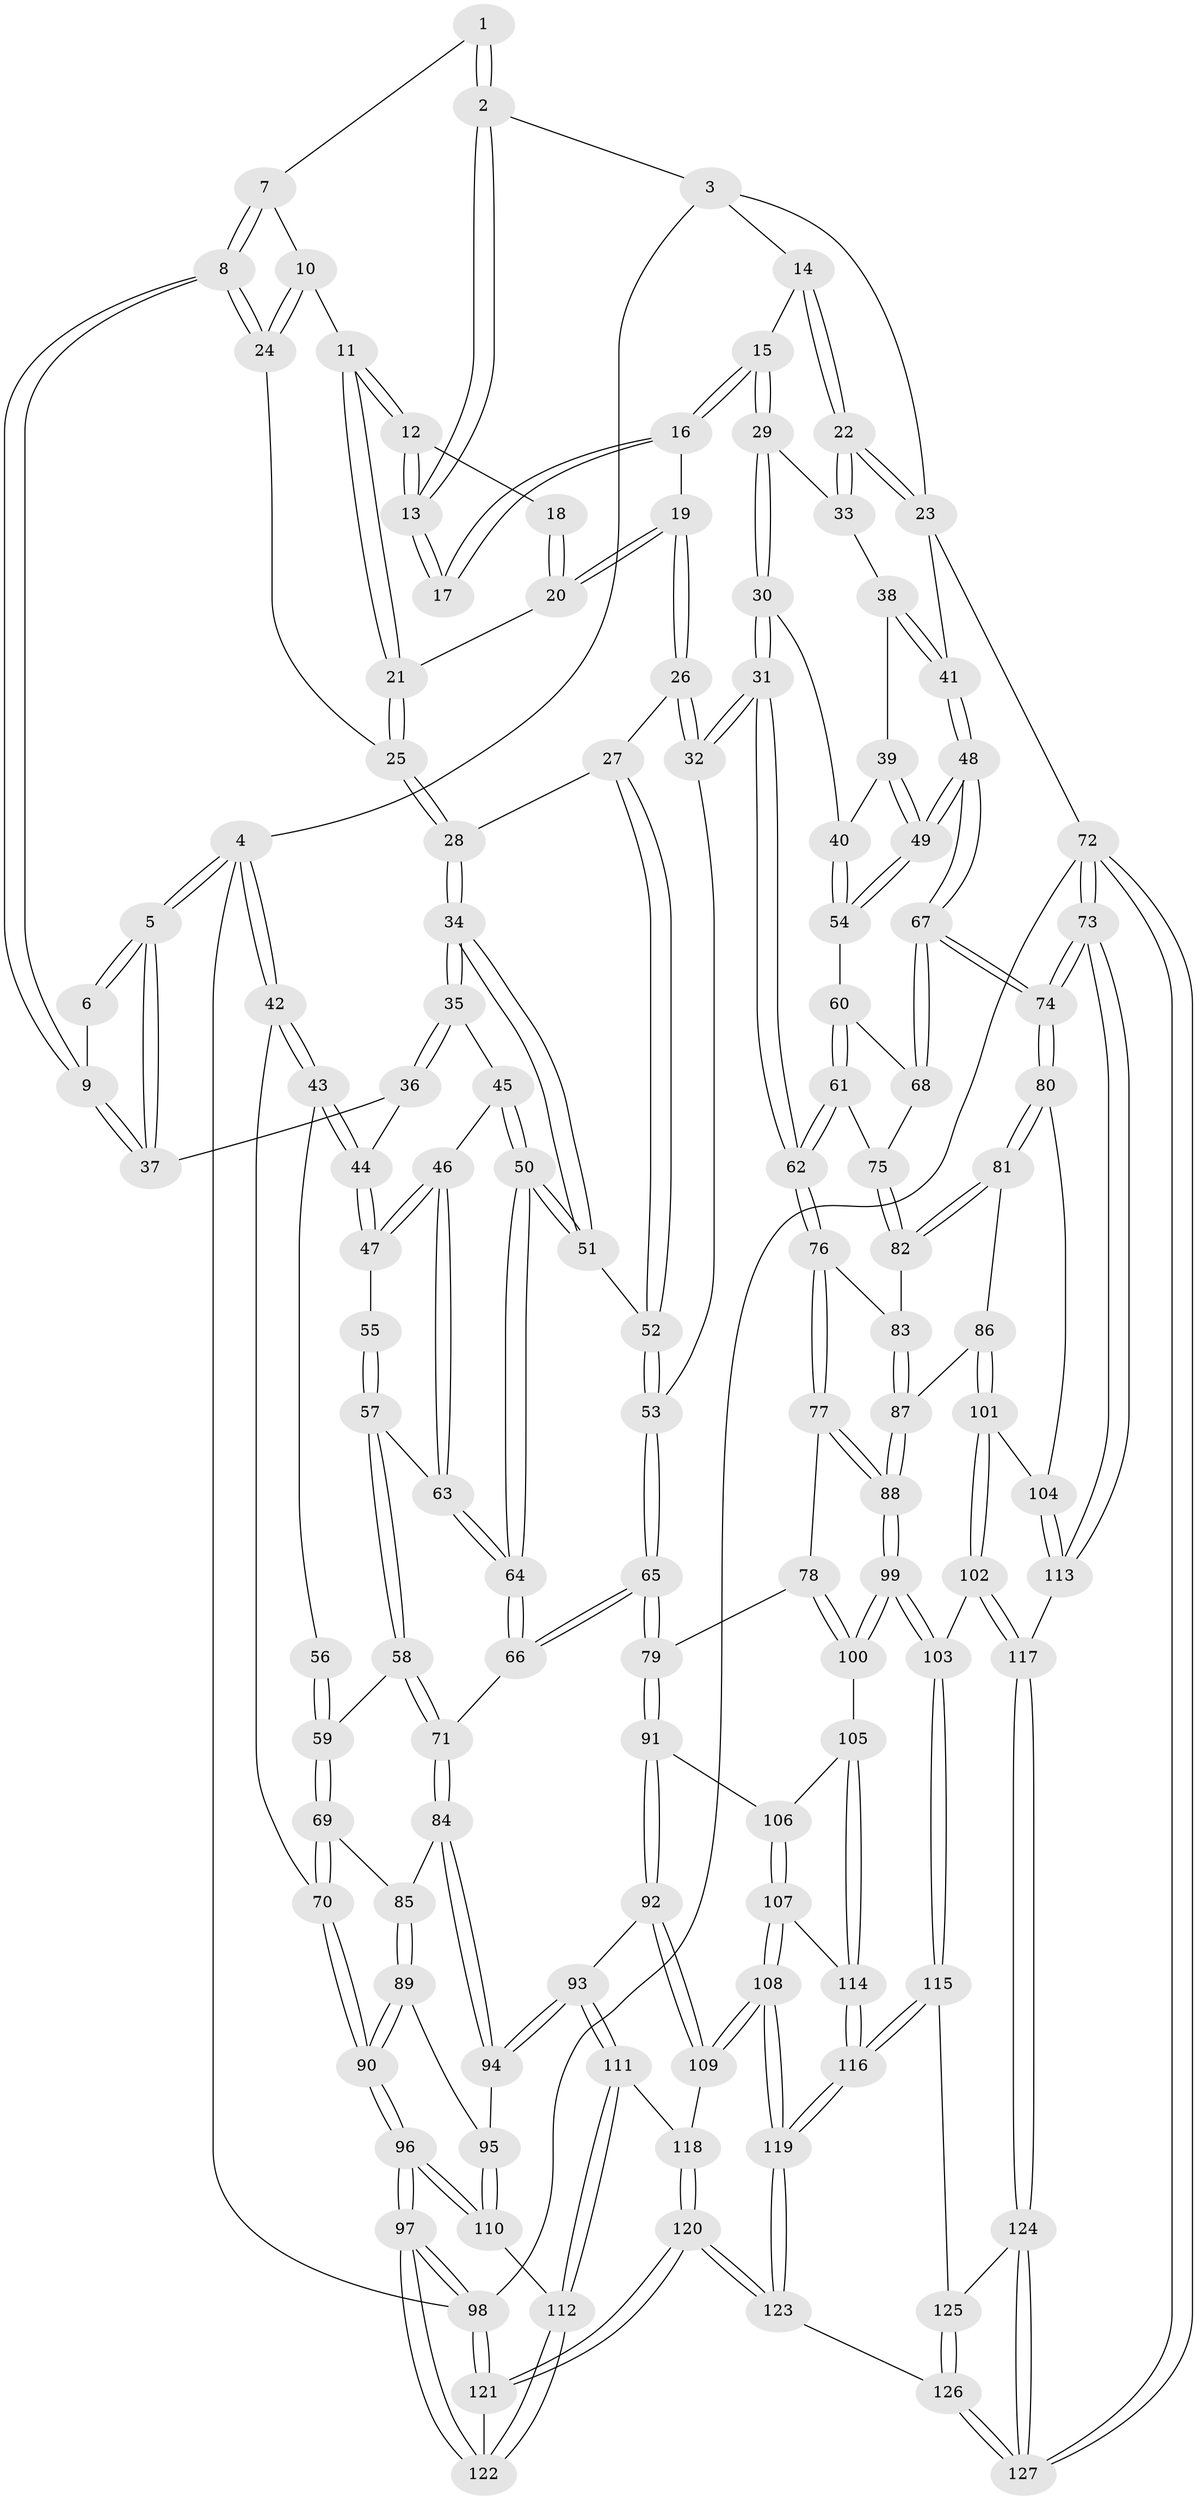 // Generated by graph-tools (version 1.1) at 2025/01/03/09/25 05:01:27]
// undirected, 127 vertices, 314 edges
graph export_dot {
graph [start="1"]
  node [color=gray90,style=filled];
  1 [pos="+0.3279057889893093+0"];
  2 [pos="+0.5038147887008158+0"];
  3 [pos="+0.7848245474885553+0"];
  4 [pos="+0+0"];
  5 [pos="+0+0"];
  6 [pos="+0.29629756864992646+0"];
  7 [pos="+0.366534408603423+0.016008918729505068"];
  8 [pos="+0.2567774233315559+0.171602059375703"];
  9 [pos="+0.2546271052803932+0.1715157982922068"];
  10 [pos="+0.3901468516241723+0.10608965418709645"];
  11 [pos="+0.40721074187815975+0.10185806530191818"];
  12 [pos="+0.4131336705516735+0.0986855813137134"];
  13 [pos="+0.506446029240916+0"];
  14 [pos="+0.8049792977831628+0"];
  15 [pos="+0.7752365127816957+0.12697226374080006"];
  16 [pos="+0.6077170690165311+0.13197735669111826"];
  17 [pos="+0.5550317023889633+0.07468356297467754"];
  18 [pos="+0.4750277093343691+0.11676434815524275"];
  19 [pos="+0.5404887349452755+0.21558093860911207"];
  20 [pos="+0.4966081563821315+0.2011067417393236"];
  21 [pos="+0.4726260804652857+0.2028109220256331"];
  22 [pos="+1+0.16768595049868038"];
  23 [pos="+1+0.17145876048750885"];
  24 [pos="+0.28838446870459533+0.17368918707691025"];
  25 [pos="+0.38221334108386956+0.23790290199818231"];
  26 [pos="+0.5462468249228566+0.25017956966479554"];
  27 [pos="+0.4320860423940441+0.33405535119225677"];
  28 [pos="+0.4156054847926267+0.3295227139339634"];
  29 [pos="+0.7895834893062957+0.1621183113420604"];
  30 [pos="+0.7712062133985492+0.29937406443394726"];
  31 [pos="+0.6831536567370711+0.41334688422669363"];
  32 [pos="+0.6799750211634128+0.41262496342413096"];
  33 [pos="+1+0.1949588331930389"];
  34 [pos="+0.3934976722058975+0.34789707472503656"];
  35 [pos="+0.2564803624652109+0.3152331407595691"];
  36 [pos="+0.20090464468317087+0.21987379400088736"];
  37 [pos="+0.22169627837156908+0.18803474482276197"];
  38 [pos="+0.9326002845992718+0.32241594632715326"];
  39 [pos="+0.9215132838195451+0.33619085335065707"];
  40 [pos="+0.8230846724413765+0.3188145963266352"];
  41 [pos="+1+0.20620040088796543"];
  42 [pos="+0+0.3459296398829158"];
  43 [pos="+0+0.3159959904299074"];
  44 [pos="+0.1555843288469197+0.2468254110304674"];
  45 [pos="+0.2650562833689015+0.35943693241609537"];
  46 [pos="+0.20556025775283096+0.4222123959502036"];
  47 [pos="+0.1934399177677955+0.41727348541967735"];
  48 [pos="+1+0.46669808711408467"];
  49 [pos="+1+0.41606613515836016"];
  50 [pos="+0.33470012827330575+0.44662356973870443"];
  51 [pos="+0.34597682100267285+0.4297223145942537"];
  52 [pos="+0.5066894925851405+0.4095143612765043"];
  53 [pos="+0.5378675871999188+0.4376555697103333"];
  54 [pos="+0.9154238101200466+0.4458668483823627"];
  55 [pos="+0.17854157859900677+0.4214547439936202"];
  56 [pos="+0.17097696819895924+0.42207714157638576"];
  57 [pos="+0.16564909293125635+0.49378527364032737"];
  58 [pos="+0.12033008117485142+0.541598203724958"];
  59 [pos="+0.062246685052687184+0.544762063834934"];
  60 [pos="+0.8987923135367312+0.4615549285399781"];
  61 [pos="+0.7409099120048852+0.49239147854729653"];
  62 [pos="+0.7118544557752642+0.48444722978044547"];
  63 [pos="+0.22458894517846112+0.45164238320030453"];
  64 [pos="+0.33014625377373064+0.5139897181926113"];
  65 [pos="+0.39038940575168385+0.5886976788965568"];
  66 [pos="+0.34743767805026615+0.5704202410894301"];
  67 [pos="+1+0.5962017730340518"];
  68 [pos="+0.925882992714408+0.534696463766686"];
  69 [pos="+0.060051807005537035+0.5451841999901302"];
  70 [pos="+0+0.47481625108356695"];
  71 [pos="+0.3116568589694088+0.5845226722327642"];
  72 [pos="+1+1"];
  73 [pos="+1+1"];
  74 [pos="+1+0.6577869522208573"];
  75 [pos="+0.8517019457972634+0.5616471365672717"];
  76 [pos="+0.6902012947480562+0.5698971322867336"];
  77 [pos="+0.6824641843121338+0.5970778910040676"];
  78 [pos="+0.47049029052509833+0.6514571426380406"];
  79 [pos="+0.43711624152708906+0.6579991379355357"];
  80 [pos="+0.9641119506270338+0.6940602341032696"];
  81 [pos="+0.9439706458285629+0.6831746142512337"];
  82 [pos="+0.8837950833011452+0.6394026449569319"];
  83 [pos="+0.8672003158437+0.6436050658351065"];
  84 [pos="+0.23196041396487402+0.6768126601799829"];
  85 [pos="+0.11104287068938275+0.6476004187055581"];
  86 [pos="+0.8283941554133593+0.703962577294551"];
  87 [pos="+0.7371608109535741+0.6870746415354451"];
  88 [pos="+0.7125362658356328+0.6907601304691966"];
  89 [pos="+0.10146452912216432+0.7040482658559049"];
  90 [pos="+0+0.6174435569956527"];
  91 [pos="+0.43730245230531245+0.6619496831119287"];
  92 [pos="+0.36410009522226155+0.7705020443602821"];
  93 [pos="+0.23384826283856233+0.7710150124014352"];
  94 [pos="+0.21953587386997894+0.7427112191086148"];
  95 [pos="+0.0999454797839337+0.7504331130505649"];
  96 [pos="+0+0.9278989496835527"];
  97 [pos="+0+1"];
  98 [pos="+0+1"];
  99 [pos="+0.7076453271234372+0.7416707737684878"];
  100 [pos="+0.6771966296948707+0.7466999742476659"];
  101 [pos="+0.8658569560241369+0.7789631927789641"];
  102 [pos="+0.78673401740718+0.8247254296803893"];
  103 [pos="+0.7400656448467721+0.8142240167660695"];
  104 [pos="+0.8999330423063079+0.7633250770942761"];
  105 [pos="+0.6724749078891907+0.7478525425887019"];
  106 [pos="+0.44012034209176+0.6660580916235268"];
  107 [pos="+0.5068601737910005+0.7696506453432689"];
  108 [pos="+0.4627725973542002+0.8617533155446481"];
  109 [pos="+0.36346224641932645+0.8094166117942042"];
  110 [pos="+0.049118772684094175+0.8093572532477834"];
  111 [pos="+0.22413644284948586+0.8307549017636722"];
  112 [pos="+0.19838129471471289+0.8736826966608047"];
  113 [pos="+0.9606285252940968+0.9232550557435246"];
  114 [pos="+0.5419803793816251+0.7862011443349091"];
  115 [pos="+0.7176114790589387+0.8471192176305242"];
  116 [pos="+0.5886690350849901+0.8988882478006485"];
  117 [pos="+0.8619796249926026+0.9135568982966898"];
  118 [pos="+0.3466418305493565+0.8516649020022854"];
  119 [pos="+0.46694868822589836+1"];
  120 [pos="+0.3699712627168471+1"];
  121 [pos="+0.31744551331896026+1"];
  122 [pos="+0.20052229964671542+0.8848731671756984"];
  123 [pos="+0.4429972568397835+1"];
  124 [pos="+0.7705620412966353+1"];
  125 [pos="+0.717860875542572+0.8543460942826384"];
  126 [pos="+0.5679603765152386+1"];
  127 [pos="+0.7297984061723966+1"];
  1 -- 2;
  1 -- 2;
  1 -- 7;
  2 -- 3;
  2 -- 13;
  2 -- 13;
  3 -- 4;
  3 -- 14;
  3 -- 23;
  4 -- 5;
  4 -- 5;
  4 -- 42;
  4 -- 42;
  4 -- 98;
  5 -- 6;
  5 -- 6;
  5 -- 37;
  5 -- 37;
  6 -- 9;
  7 -- 8;
  7 -- 8;
  7 -- 10;
  8 -- 9;
  8 -- 9;
  8 -- 24;
  8 -- 24;
  9 -- 37;
  9 -- 37;
  10 -- 11;
  10 -- 24;
  10 -- 24;
  11 -- 12;
  11 -- 12;
  11 -- 21;
  11 -- 21;
  12 -- 13;
  12 -- 13;
  12 -- 18;
  13 -- 17;
  13 -- 17;
  14 -- 15;
  14 -- 22;
  14 -- 22;
  15 -- 16;
  15 -- 16;
  15 -- 29;
  15 -- 29;
  16 -- 17;
  16 -- 17;
  16 -- 19;
  18 -- 20;
  18 -- 20;
  19 -- 20;
  19 -- 20;
  19 -- 26;
  19 -- 26;
  20 -- 21;
  21 -- 25;
  21 -- 25;
  22 -- 23;
  22 -- 23;
  22 -- 33;
  22 -- 33;
  23 -- 41;
  23 -- 72;
  24 -- 25;
  25 -- 28;
  25 -- 28;
  26 -- 27;
  26 -- 32;
  26 -- 32;
  27 -- 28;
  27 -- 52;
  27 -- 52;
  28 -- 34;
  28 -- 34;
  29 -- 30;
  29 -- 30;
  29 -- 33;
  30 -- 31;
  30 -- 31;
  30 -- 40;
  31 -- 32;
  31 -- 32;
  31 -- 62;
  31 -- 62;
  32 -- 53;
  33 -- 38;
  34 -- 35;
  34 -- 35;
  34 -- 51;
  34 -- 51;
  35 -- 36;
  35 -- 36;
  35 -- 45;
  36 -- 37;
  36 -- 44;
  38 -- 39;
  38 -- 41;
  38 -- 41;
  39 -- 40;
  39 -- 49;
  39 -- 49;
  40 -- 54;
  40 -- 54;
  41 -- 48;
  41 -- 48;
  42 -- 43;
  42 -- 43;
  42 -- 70;
  43 -- 44;
  43 -- 44;
  43 -- 56;
  44 -- 47;
  44 -- 47;
  45 -- 46;
  45 -- 50;
  45 -- 50;
  46 -- 47;
  46 -- 47;
  46 -- 63;
  46 -- 63;
  47 -- 55;
  48 -- 49;
  48 -- 49;
  48 -- 67;
  48 -- 67;
  49 -- 54;
  49 -- 54;
  50 -- 51;
  50 -- 51;
  50 -- 64;
  50 -- 64;
  51 -- 52;
  52 -- 53;
  52 -- 53;
  53 -- 65;
  53 -- 65;
  54 -- 60;
  55 -- 57;
  55 -- 57;
  56 -- 59;
  56 -- 59;
  57 -- 58;
  57 -- 58;
  57 -- 63;
  58 -- 59;
  58 -- 71;
  58 -- 71;
  59 -- 69;
  59 -- 69;
  60 -- 61;
  60 -- 61;
  60 -- 68;
  61 -- 62;
  61 -- 62;
  61 -- 75;
  62 -- 76;
  62 -- 76;
  63 -- 64;
  63 -- 64;
  64 -- 66;
  64 -- 66;
  65 -- 66;
  65 -- 66;
  65 -- 79;
  65 -- 79;
  66 -- 71;
  67 -- 68;
  67 -- 68;
  67 -- 74;
  67 -- 74;
  68 -- 75;
  69 -- 70;
  69 -- 70;
  69 -- 85;
  70 -- 90;
  70 -- 90;
  71 -- 84;
  71 -- 84;
  72 -- 73;
  72 -- 73;
  72 -- 127;
  72 -- 127;
  72 -- 98;
  73 -- 74;
  73 -- 74;
  73 -- 113;
  73 -- 113;
  74 -- 80;
  74 -- 80;
  75 -- 82;
  75 -- 82;
  76 -- 77;
  76 -- 77;
  76 -- 83;
  77 -- 78;
  77 -- 88;
  77 -- 88;
  78 -- 79;
  78 -- 100;
  78 -- 100;
  79 -- 91;
  79 -- 91;
  80 -- 81;
  80 -- 81;
  80 -- 104;
  81 -- 82;
  81 -- 82;
  81 -- 86;
  82 -- 83;
  83 -- 87;
  83 -- 87;
  84 -- 85;
  84 -- 94;
  84 -- 94;
  85 -- 89;
  85 -- 89;
  86 -- 87;
  86 -- 101;
  86 -- 101;
  87 -- 88;
  87 -- 88;
  88 -- 99;
  88 -- 99;
  89 -- 90;
  89 -- 90;
  89 -- 95;
  90 -- 96;
  90 -- 96;
  91 -- 92;
  91 -- 92;
  91 -- 106;
  92 -- 93;
  92 -- 109;
  92 -- 109;
  93 -- 94;
  93 -- 94;
  93 -- 111;
  93 -- 111;
  94 -- 95;
  95 -- 110;
  95 -- 110;
  96 -- 97;
  96 -- 97;
  96 -- 110;
  96 -- 110;
  97 -- 98;
  97 -- 98;
  97 -- 122;
  97 -- 122;
  98 -- 121;
  98 -- 121;
  99 -- 100;
  99 -- 100;
  99 -- 103;
  99 -- 103;
  100 -- 105;
  101 -- 102;
  101 -- 102;
  101 -- 104;
  102 -- 103;
  102 -- 117;
  102 -- 117;
  103 -- 115;
  103 -- 115;
  104 -- 113;
  104 -- 113;
  105 -- 106;
  105 -- 114;
  105 -- 114;
  106 -- 107;
  106 -- 107;
  107 -- 108;
  107 -- 108;
  107 -- 114;
  108 -- 109;
  108 -- 109;
  108 -- 119;
  108 -- 119;
  109 -- 118;
  110 -- 112;
  111 -- 112;
  111 -- 112;
  111 -- 118;
  112 -- 122;
  112 -- 122;
  113 -- 117;
  114 -- 116;
  114 -- 116;
  115 -- 116;
  115 -- 116;
  115 -- 125;
  116 -- 119;
  116 -- 119;
  117 -- 124;
  117 -- 124;
  118 -- 120;
  118 -- 120;
  119 -- 123;
  119 -- 123;
  120 -- 121;
  120 -- 121;
  120 -- 123;
  120 -- 123;
  121 -- 122;
  123 -- 126;
  124 -- 125;
  124 -- 127;
  124 -- 127;
  125 -- 126;
  125 -- 126;
  126 -- 127;
  126 -- 127;
}
